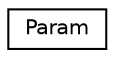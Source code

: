 digraph "Graphical Class Hierarchy"
{
 // LATEX_PDF_SIZE
  edge [fontname="Helvetica",fontsize="10",labelfontname="Helvetica",labelfontsize="10"];
  node [fontname="Helvetica",fontsize="10",shape=record];
  rankdir="LR";
  Node0 [label="Param",height=0.2,width=0.4,color="black", fillcolor="white", style="filled",URL="$classParam.html",tooltip=" "];
}
